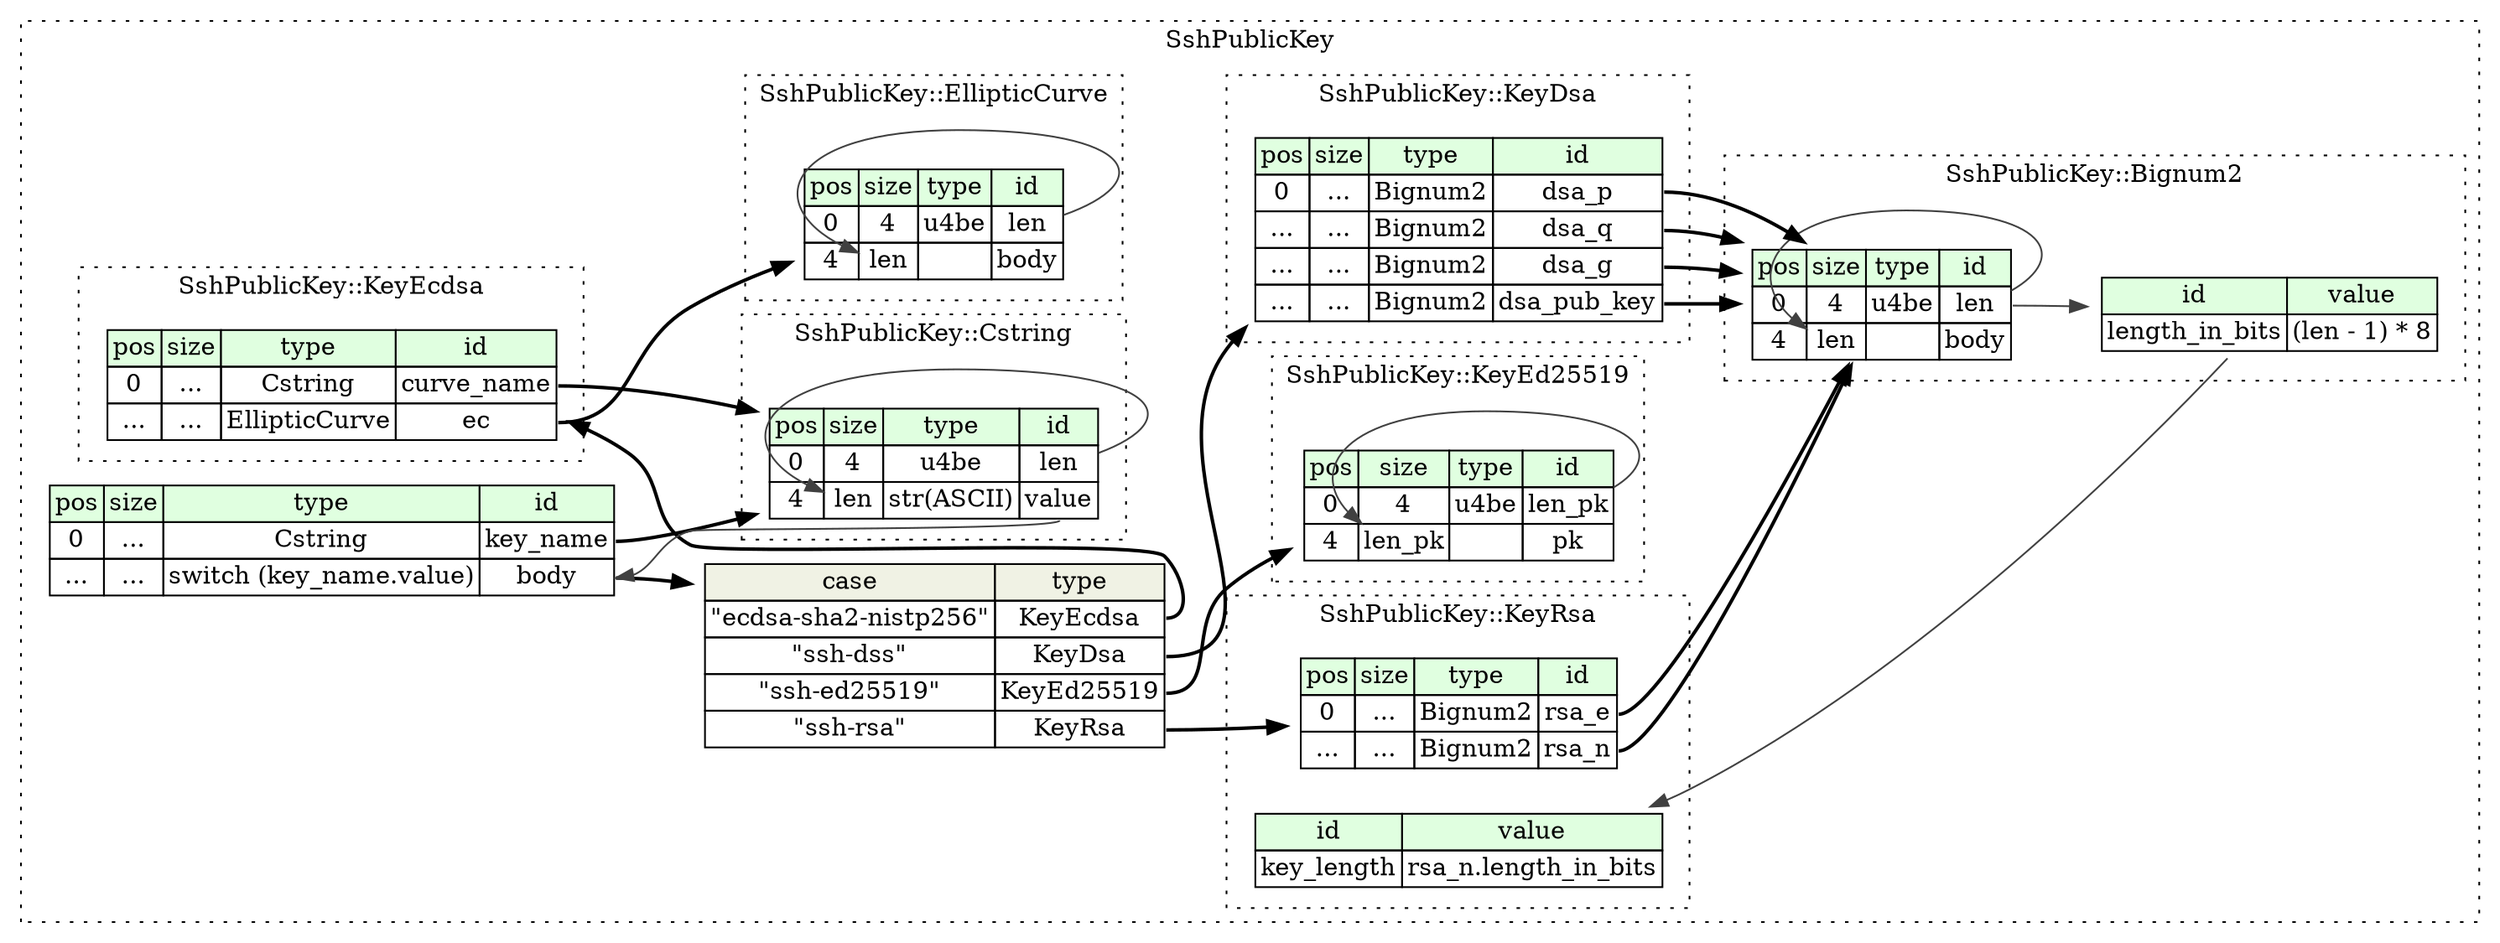 digraph {
	rankdir=LR;
	node [shape=plaintext];
	subgraph cluster__ssh_public_key {
		label="SshPublicKey";
		graph[style=dotted];

		ssh_public_key__seq [label=<<TABLE BORDER="0" CELLBORDER="1" CELLSPACING="0">
			<TR><TD BGCOLOR="#E0FFE0">pos</TD><TD BGCOLOR="#E0FFE0">size</TD><TD BGCOLOR="#E0FFE0">type</TD><TD BGCOLOR="#E0FFE0">id</TD></TR>
			<TR><TD PORT="key_name_pos">0</TD><TD PORT="key_name_size">...</TD><TD>Cstring</TD><TD PORT="key_name_type">key_name</TD></TR>
			<TR><TD PORT="body_pos">...</TD><TD PORT="body_size">...</TD><TD>switch (key_name.value)</TD><TD PORT="body_type">body</TD></TR>
		</TABLE>>];
ssh_public_key__seq_body_switch [label=<<TABLE BORDER="0" CELLBORDER="1" CELLSPACING="0">
	<TR><TD BGCOLOR="#F0F2E4">case</TD><TD BGCOLOR="#F0F2E4">type</TD></TR>
	<TR><TD>&quot;ecdsa-sha2-nistp256&quot;</TD><TD PORT="case0">KeyEcdsa</TD></TR>
	<TR><TD>&quot;ssh-dss&quot;</TD><TD PORT="case1">KeyDsa</TD></TR>
	<TR><TD>&quot;ssh-ed25519&quot;</TD><TD PORT="case2">KeyEd25519</TD></TR>
	<TR><TD>&quot;ssh-rsa&quot;</TD><TD PORT="case3">KeyRsa</TD></TR>
</TABLE>>];
		subgraph cluster__bignum2 {
			label="SshPublicKey::Bignum2";
			graph[style=dotted];

			bignum2__seq [label=<<TABLE BORDER="0" CELLBORDER="1" CELLSPACING="0">
				<TR><TD BGCOLOR="#E0FFE0">pos</TD><TD BGCOLOR="#E0FFE0">size</TD><TD BGCOLOR="#E0FFE0">type</TD><TD BGCOLOR="#E0FFE0">id</TD></TR>
				<TR><TD PORT="len_pos">0</TD><TD PORT="len_size">4</TD><TD>u4be</TD><TD PORT="len_type">len</TD></TR>
				<TR><TD PORT="body_pos">4</TD><TD PORT="body_size">len</TD><TD></TD><TD PORT="body_type">body</TD></TR>
			</TABLE>>];
			bignum2__inst__length_in_bits [label=<<TABLE BORDER="0" CELLBORDER="1" CELLSPACING="0">
				<TR><TD BGCOLOR="#E0FFE0">id</TD><TD BGCOLOR="#E0FFE0">value</TD></TR>
				<TR><TD>length_in_bits</TD><TD>(len - 1) * 8</TD></TR>
			</TABLE>>];
		}
		subgraph cluster__cstring {
			label="SshPublicKey::Cstring";
			graph[style=dotted];

			cstring__seq [label=<<TABLE BORDER="0" CELLBORDER="1" CELLSPACING="0">
				<TR><TD BGCOLOR="#E0FFE0">pos</TD><TD BGCOLOR="#E0FFE0">size</TD><TD BGCOLOR="#E0FFE0">type</TD><TD BGCOLOR="#E0FFE0">id</TD></TR>
				<TR><TD PORT="len_pos">0</TD><TD PORT="len_size">4</TD><TD>u4be</TD><TD PORT="len_type">len</TD></TR>
				<TR><TD PORT="value_pos">4</TD><TD PORT="value_size">len</TD><TD>str(ASCII)</TD><TD PORT="value_type">value</TD></TR>
			</TABLE>>];
		}
		subgraph cluster__elliptic_curve {
			label="SshPublicKey::EllipticCurve";
			graph[style=dotted];

			elliptic_curve__seq [label=<<TABLE BORDER="0" CELLBORDER="1" CELLSPACING="0">
				<TR><TD BGCOLOR="#E0FFE0">pos</TD><TD BGCOLOR="#E0FFE0">size</TD><TD BGCOLOR="#E0FFE0">type</TD><TD BGCOLOR="#E0FFE0">id</TD></TR>
				<TR><TD PORT="len_pos">0</TD><TD PORT="len_size">4</TD><TD>u4be</TD><TD PORT="len_type">len</TD></TR>
				<TR><TD PORT="body_pos">4</TD><TD PORT="body_size">len</TD><TD></TD><TD PORT="body_type">body</TD></TR>
			</TABLE>>];
		}
		subgraph cluster__key_dsa {
			label="SshPublicKey::KeyDsa";
			graph[style=dotted];

			key_dsa__seq [label=<<TABLE BORDER="0" CELLBORDER="1" CELLSPACING="0">
				<TR><TD BGCOLOR="#E0FFE0">pos</TD><TD BGCOLOR="#E0FFE0">size</TD><TD BGCOLOR="#E0FFE0">type</TD><TD BGCOLOR="#E0FFE0">id</TD></TR>
				<TR><TD PORT="dsa_p_pos">0</TD><TD PORT="dsa_p_size">...</TD><TD>Bignum2</TD><TD PORT="dsa_p_type">dsa_p</TD></TR>
				<TR><TD PORT="dsa_q_pos">...</TD><TD PORT="dsa_q_size">...</TD><TD>Bignum2</TD><TD PORT="dsa_q_type">dsa_q</TD></TR>
				<TR><TD PORT="dsa_g_pos">...</TD><TD PORT="dsa_g_size">...</TD><TD>Bignum2</TD><TD PORT="dsa_g_type">dsa_g</TD></TR>
				<TR><TD PORT="dsa_pub_key_pos">...</TD><TD PORT="dsa_pub_key_size">...</TD><TD>Bignum2</TD><TD PORT="dsa_pub_key_type">dsa_pub_key</TD></TR>
			</TABLE>>];
		}
		subgraph cluster__key_ecdsa {
			label="SshPublicKey::KeyEcdsa";
			graph[style=dotted];

			key_ecdsa__seq [label=<<TABLE BORDER="0" CELLBORDER="1" CELLSPACING="0">
				<TR><TD BGCOLOR="#E0FFE0">pos</TD><TD BGCOLOR="#E0FFE0">size</TD><TD BGCOLOR="#E0FFE0">type</TD><TD BGCOLOR="#E0FFE0">id</TD></TR>
				<TR><TD PORT="curve_name_pos">0</TD><TD PORT="curve_name_size">...</TD><TD>Cstring</TD><TD PORT="curve_name_type">curve_name</TD></TR>
				<TR><TD PORT="ec_pos">...</TD><TD PORT="ec_size">...</TD><TD>EllipticCurve</TD><TD PORT="ec_type">ec</TD></TR>
			</TABLE>>];
		}
		subgraph cluster__key_ed25519 {
			label="SshPublicKey::KeyEd25519";
			graph[style=dotted];

			key_ed25519__seq [label=<<TABLE BORDER="0" CELLBORDER="1" CELLSPACING="0">
				<TR><TD BGCOLOR="#E0FFE0">pos</TD><TD BGCOLOR="#E0FFE0">size</TD><TD BGCOLOR="#E0FFE0">type</TD><TD BGCOLOR="#E0FFE0">id</TD></TR>
				<TR><TD PORT="len_pk_pos">0</TD><TD PORT="len_pk_size">4</TD><TD>u4be</TD><TD PORT="len_pk_type">len_pk</TD></TR>
				<TR><TD PORT="pk_pos">4</TD><TD PORT="pk_size">len_pk</TD><TD></TD><TD PORT="pk_type">pk</TD></TR>
			</TABLE>>];
		}
		subgraph cluster__key_rsa {
			label="SshPublicKey::KeyRsa";
			graph[style=dotted];

			key_rsa__seq [label=<<TABLE BORDER="0" CELLBORDER="1" CELLSPACING="0">
				<TR><TD BGCOLOR="#E0FFE0">pos</TD><TD BGCOLOR="#E0FFE0">size</TD><TD BGCOLOR="#E0FFE0">type</TD><TD BGCOLOR="#E0FFE0">id</TD></TR>
				<TR><TD PORT="rsa_e_pos">0</TD><TD PORT="rsa_e_size">...</TD><TD>Bignum2</TD><TD PORT="rsa_e_type">rsa_e</TD></TR>
				<TR><TD PORT="rsa_n_pos">...</TD><TD PORT="rsa_n_size">...</TD><TD>Bignum2</TD><TD PORT="rsa_n_type">rsa_n</TD></TR>
			</TABLE>>];
			key_rsa__inst__key_length [label=<<TABLE BORDER="0" CELLBORDER="1" CELLSPACING="0">
				<TR><TD BGCOLOR="#E0FFE0">id</TD><TD BGCOLOR="#E0FFE0">value</TD></TR>
				<TR><TD>key_length</TD><TD>rsa_n.length_in_bits</TD></TR>
			</TABLE>>];
		}
	}
	ssh_public_key__seq:key_name_type -> cstring__seq [style=bold];
	ssh_public_key__seq:body_type -> ssh_public_key__seq_body_switch [style=bold];
	ssh_public_key__seq_body_switch:case0 -> key_ecdsa__seq [style=bold];
	ssh_public_key__seq_body_switch:case1 -> key_dsa__seq [style=bold];
	ssh_public_key__seq_body_switch:case2 -> key_ed25519__seq [style=bold];
	ssh_public_key__seq_body_switch:case3 -> key_rsa__seq [style=bold];
	cstring__seq:value_type -> ssh_public_key__seq:body_type [color="#404040"];
	bignum2__seq:len_type -> bignum2__seq:body_size [color="#404040"];
	bignum2__seq:len_type -> bignum2__inst__length_in_bits [color="#404040"];
	cstring__seq:len_type -> cstring__seq:value_size [color="#404040"];
	elliptic_curve__seq:len_type -> elliptic_curve__seq:body_size [color="#404040"];
	key_dsa__seq:dsa_p_type -> bignum2__seq [style=bold];
	key_dsa__seq:dsa_q_type -> bignum2__seq [style=bold];
	key_dsa__seq:dsa_g_type -> bignum2__seq [style=bold];
	key_dsa__seq:dsa_pub_key_type -> bignum2__seq [style=bold];
	key_ecdsa__seq:curve_name_type -> cstring__seq [style=bold];
	key_ecdsa__seq:ec_type -> elliptic_curve__seq [style=bold];
	key_ed25519__seq:len_pk_type -> key_ed25519__seq:pk_size [color="#404040"];
	key_rsa__seq:rsa_e_type -> bignum2__seq [style=bold];
	key_rsa__seq:rsa_n_type -> bignum2__seq [style=bold];
	bignum2__inst__length_in_bits:length_in_bits_type -> key_rsa__inst__key_length [color="#404040"];
}
